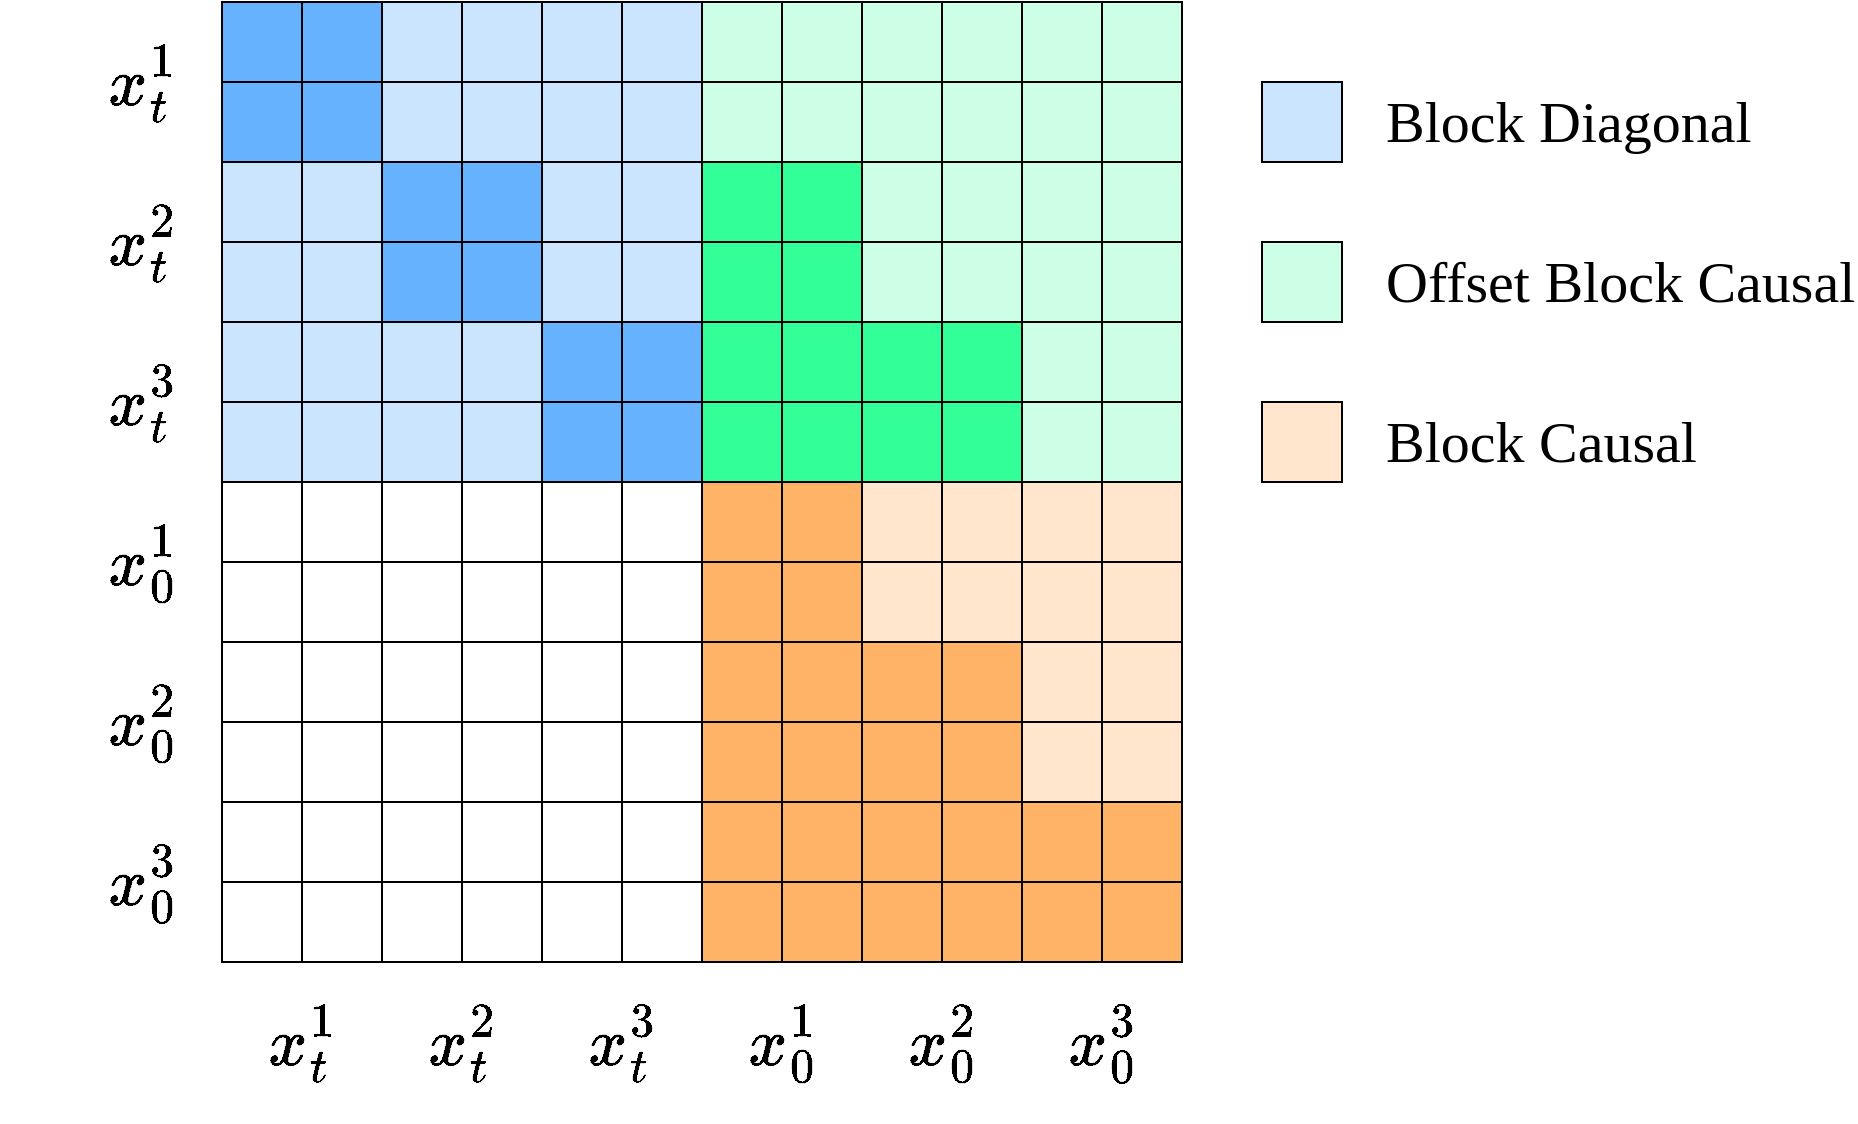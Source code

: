 <mxfile version="28.2.0" pages="3">
  <diagram name="Training-time attention mask" id="mrCKsDTzWILt050IC8Hd">
    <mxGraphModel dx="1385" dy="952" grid="1" gridSize="10" guides="1" tooltips="1" connect="1" arrows="1" fold="0" page="1" pageScale="1" pageWidth="1169" pageHeight="827" math="1" shadow="0">
      <root>
        <mxCell id="0" />
        <mxCell id="1" parent="0" />
        <mxCell id="rE2jyP0h0pLRF4RiZY1M-194" value="$$x_t^1$$" style="text;html=1;align=center;verticalAlign=middle;fontSize=29;" parent="1" vertex="1">
          <mxGeometry x="40" y="40" width="80" height="80" as="geometry" />
        </mxCell>
        <mxCell id="rE2jyP0h0pLRF4RiZY1M-196" value="" style="group" parent="1" vertex="1" connectable="0">
          <mxGeometry x="120" y="40" width="480" height="480" as="geometry" />
        </mxCell>
        <mxCell id="rE2jyP0h0pLRF4RiZY1M-1" value="" style="rounded=0;gradientColor=none;fillStyle=auto;fillColor=#66B2FF;" parent="rE2jyP0h0pLRF4RiZY1M-196" vertex="1">
          <mxGeometry width="40" height="40" as="geometry" />
        </mxCell>
        <mxCell id="rE2jyP0h0pLRF4RiZY1M-2" value="" style="rounded=0;gradientColor=none;fillStyle=auto;fillColor=#66B2FF;" parent="rE2jyP0h0pLRF4RiZY1M-196" vertex="1">
          <mxGeometry x="40" width="40" height="40" as="geometry" />
        </mxCell>
        <mxCell id="rE2jyP0h0pLRF4RiZY1M-6" value="" style="rounded=0;gradientColor=none;fillStyle=auto;fillColor=#CCE5FF;" parent="rE2jyP0h0pLRF4RiZY1M-196" vertex="1">
          <mxGeometry x="80" width="40" height="40" as="geometry" />
        </mxCell>
        <mxCell id="rE2jyP0h0pLRF4RiZY1M-10" value="" style="rounded=0;gradientColor=none;fillStyle=auto;fillColor=#66B2FF;" parent="rE2jyP0h0pLRF4RiZY1M-196" vertex="1">
          <mxGeometry y="40" width="40" height="40" as="geometry" />
        </mxCell>
        <mxCell id="rE2jyP0h0pLRF4RiZY1M-11" value="" style="rounded=0;gradientColor=none;fillStyle=auto;fillColor=#66B2FF;" parent="rE2jyP0h0pLRF4RiZY1M-196" vertex="1">
          <mxGeometry x="40" y="40" width="40" height="40" as="geometry" />
        </mxCell>
        <mxCell id="rE2jyP0h0pLRF4RiZY1M-12" value="" style="rounded=0;gradientColor=none;fillStyle=auto;fillColor=#CCE5FF;" parent="rE2jyP0h0pLRF4RiZY1M-196" vertex="1">
          <mxGeometry x="80" y="40" width="40" height="40" as="geometry" />
        </mxCell>
        <mxCell id="rE2jyP0h0pLRF4RiZY1M-13" value="" style="rounded=0;gradientColor=none;fillStyle=auto;fillColor=#CCE5FF;" parent="rE2jyP0h0pLRF4RiZY1M-196" vertex="1">
          <mxGeometry y="80" width="40" height="40" as="geometry" />
        </mxCell>
        <mxCell id="rE2jyP0h0pLRF4RiZY1M-14" value="" style="rounded=0;gradientColor=none;fillStyle=auto;fillColor=#CCE5FF;" parent="rE2jyP0h0pLRF4RiZY1M-196" vertex="1">
          <mxGeometry x="40" y="80" width="40" height="40" as="geometry" />
        </mxCell>
        <mxCell id="rE2jyP0h0pLRF4RiZY1M-16" value="" style="rounded=0;gradientColor=none;fillStyle=auto;fillColor=#CCE5FF;" parent="rE2jyP0h0pLRF4RiZY1M-196" vertex="1">
          <mxGeometry x="120" width="40" height="40" as="geometry" />
        </mxCell>
        <mxCell id="rE2jyP0h0pLRF4RiZY1M-17" value="" style="rounded=0;gradientColor=none;fillStyle=auto;fillColor=#CCE5FF;" parent="rE2jyP0h0pLRF4RiZY1M-196" vertex="1">
          <mxGeometry x="160" width="40" height="40" as="geometry" />
        </mxCell>
        <mxCell id="rE2jyP0h0pLRF4RiZY1M-18" value="" style="rounded=0;gradientColor=none;fillStyle=auto;fillColor=#CCE5FF;" parent="rE2jyP0h0pLRF4RiZY1M-196" vertex="1">
          <mxGeometry x="200" width="40" height="40" as="geometry" />
        </mxCell>
        <mxCell id="rE2jyP0h0pLRF4RiZY1M-19" value="" style="rounded=0;gradientColor=none;fillStyle=auto;fillColor=#CCE5FF;" parent="rE2jyP0h0pLRF4RiZY1M-196" vertex="1">
          <mxGeometry x="120" y="40" width="40" height="40" as="geometry" />
        </mxCell>
        <mxCell id="rE2jyP0h0pLRF4RiZY1M-20" value="" style="rounded=0;gradientColor=none;fillStyle=auto;fillColor=#CCE5FF;" parent="rE2jyP0h0pLRF4RiZY1M-196" vertex="1">
          <mxGeometry x="160" y="40" width="40" height="40" as="geometry" />
        </mxCell>
        <mxCell id="rE2jyP0h0pLRF4RiZY1M-21" value="" style="rounded=0;gradientColor=none;fillStyle=auto;fillColor=#CCE5FF;" parent="rE2jyP0h0pLRF4RiZY1M-196" vertex="1">
          <mxGeometry x="200" y="40" width="40" height="40" as="geometry" />
        </mxCell>
        <mxCell id="rE2jyP0h0pLRF4RiZY1M-23" value="" style="rounded=0;gradientColor=none;fillStyle=auto;fillColor=#CCE5FF;" parent="rE2jyP0h0pLRF4RiZY1M-196" vertex="1">
          <mxGeometry x="160" y="80" width="40" height="40" as="geometry" />
        </mxCell>
        <mxCell id="rE2jyP0h0pLRF4RiZY1M-24" value="" style="rounded=0;gradientColor=none;fillStyle=auto;fillColor=#CCE5FF;" parent="rE2jyP0h0pLRF4RiZY1M-196" vertex="1">
          <mxGeometry x="200" y="80" width="40" height="40" as="geometry" />
        </mxCell>
        <mxCell id="rE2jyP0h0pLRF4RiZY1M-25" value="" style="rounded=0;gradientColor=none;fillStyle=auto;fillColor=#CCE5FF;" parent="rE2jyP0h0pLRF4RiZY1M-196" vertex="1">
          <mxGeometry y="120" width="40" height="40" as="geometry" />
        </mxCell>
        <mxCell id="rE2jyP0h0pLRF4RiZY1M-26" value="" style="rounded=0;gradientColor=none;fillStyle=auto;fillColor=#CCE5FF;" parent="rE2jyP0h0pLRF4RiZY1M-196" vertex="1">
          <mxGeometry x="40" y="120" width="40" height="40" as="geometry" />
        </mxCell>
        <mxCell id="rE2jyP0h0pLRF4RiZY1M-28" value="" style="rounded=0;gradientColor=none;fillStyle=auto;fillColor=#CCE5FF;" parent="rE2jyP0h0pLRF4RiZY1M-196" vertex="1">
          <mxGeometry y="160" width="40" height="40" as="geometry" />
        </mxCell>
        <mxCell id="rE2jyP0h0pLRF4RiZY1M-29" value="" style="rounded=0;gradientColor=none;fillStyle=auto;fillColor=#CCE5FF;" parent="rE2jyP0h0pLRF4RiZY1M-196" vertex="1">
          <mxGeometry x="40" y="160" width="40" height="40" as="geometry" />
        </mxCell>
        <mxCell id="rE2jyP0h0pLRF4RiZY1M-30" value="" style="rounded=0;gradientColor=none;fillStyle=auto;fillColor=#CCE5FF;" parent="rE2jyP0h0pLRF4RiZY1M-196" vertex="1">
          <mxGeometry x="80" y="160" width="40" height="40" as="geometry" />
        </mxCell>
        <mxCell id="rE2jyP0h0pLRF4RiZY1M-31" value="" style="rounded=0;gradientColor=none;fillStyle=auto;fillColor=#CCE5FF;" parent="rE2jyP0h0pLRF4RiZY1M-196" vertex="1">
          <mxGeometry y="200" width="40" height="40" as="geometry" />
        </mxCell>
        <mxCell id="rE2jyP0h0pLRF4RiZY1M-32" value="" style="rounded=0;gradientColor=none;fillStyle=auto;fillColor=#CCE5FF;" parent="rE2jyP0h0pLRF4RiZY1M-196" vertex="1">
          <mxGeometry x="40" y="200" width="40" height="40" as="geometry" />
        </mxCell>
        <mxCell id="rE2jyP0h0pLRF4RiZY1M-33" value="" style="rounded=0;gradientColor=none;fillStyle=auto;fillColor=#CCE5FF;" parent="rE2jyP0h0pLRF4RiZY1M-196" vertex="1">
          <mxGeometry x="80" y="200" width="40" height="40" as="geometry" />
        </mxCell>
        <mxCell id="rE2jyP0h0pLRF4RiZY1M-35" value="" style="rounded=0;gradientColor=none;fillStyle=auto;fillColor=#CCE5FF;" parent="rE2jyP0h0pLRF4RiZY1M-196" vertex="1">
          <mxGeometry x="160" y="120" width="40" height="40" as="geometry" />
        </mxCell>
        <mxCell id="rE2jyP0h0pLRF4RiZY1M-36" value="" style="rounded=0;gradientColor=none;fillStyle=auto;fillColor=#CCE5FF;" parent="rE2jyP0h0pLRF4RiZY1M-196" vertex="1">
          <mxGeometry x="200" y="120" width="40" height="40" as="geometry" />
        </mxCell>
        <mxCell id="rE2jyP0h0pLRF4RiZY1M-37" value="" style="rounded=0;gradientColor=none;fillStyle=auto;fillColor=#CCE5FF;" parent="rE2jyP0h0pLRF4RiZY1M-196" vertex="1">
          <mxGeometry x="120" y="160" width="40" height="40" as="geometry" />
        </mxCell>
        <mxCell id="rE2jyP0h0pLRF4RiZY1M-40" value="" style="rounded=0;gradientColor=none;fillStyle=auto;fillColor=#CCE5FF;" parent="rE2jyP0h0pLRF4RiZY1M-196" vertex="1">
          <mxGeometry x="120" y="200" width="40" height="40" as="geometry" />
        </mxCell>
        <mxCell id="rE2jyP0h0pLRF4RiZY1M-43" value="" style="rounded=0;fillStyle=auto;fillColor=#CCFFE6;" parent="rE2jyP0h0pLRF4RiZY1M-196" vertex="1">
          <mxGeometry x="240" width="40" height="40" as="geometry" />
        </mxCell>
        <mxCell id="rE2jyP0h0pLRF4RiZY1M-44" value="" style="rounded=0;fillStyle=auto;fillColor=#CCFFE6;" parent="rE2jyP0h0pLRF4RiZY1M-196" vertex="1">
          <mxGeometry x="280" width="40" height="40" as="geometry" />
        </mxCell>
        <mxCell id="rE2jyP0h0pLRF4RiZY1M-45" value="" style="rounded=0;fillStyle=auto;fillColor=#CCFFE6;" parent="rE2jyP0h0pLRF4RiZY1M-196" vertex="1">
          <mxGeometry x="320" width="40" height="40" as="geometry" />
        </mxCell>
        <mxCell id="rE2jyP0h0pLRF4RiZY1M-46" value="" style="rounded=0;fillStyle=auto;fillColor=#CCFFE6;" parent="rE2jyP0h0pLRF4RiZY1M-196" vertex="1">
          <mxGeometry x="240" y="40" width="40" height="40" as="geometry" />
        </mxCell>
        <mxCell id="rE2jyP0h0pLRF4RiZY1M-47" value="" style="rounded=0;fillStyle=auto;fillColor=#CCFFE6;" parent="rE2jyP0h0pLRF4RiZY1M-196" vertex="1">
          <mxGeometry x="280" y="40" width="40" height="40" as="geometry" />
        </mxCell>
        <mxCell id="rE2jyP0h0pLRF4RiZY1M-48" value="" style="rounded=0;fillStyle=auto;fillColor=#CCFFE6;" parent="rE2jyP0h0pLRF4RiZY1M-196" vertex="1">
          <mxGeometry x="320" y="40" width="40" height="40" as="geometry" />
        </mxCell>
        <mxCell id="rE2jyP0h0pLRF4RiZY1M-51" value="" style="rounded=0;fillStyle=auto;fillColor=#CCFFE6;" parent="rE2jyP0h0pLRF4RiZY1M-196" vertex="1">
          <mxGeometry x="320" y="80" width="40" height="40" as="geometry" />
        </mxCell>
        <mxCell id="rE2jyP0h0pLRF4RiZY1M-52" value="" style="rounded=0;fillStyle=auto;fillColor=#CCFFE6;" parent="rE2jyP0h0pLRF4RiZY1M-196" vertex="1">
          <mxGeometry x="360" width="40" height="40" as="geometry" />
        </mxCell>
        <mxCell id="rE2jyP0h0pLRF4RiZY1M-53" value="" style="rounded=0;fillStyle=auto;fillColor=#CCFFE6;" parent="rE2jyP0h0pLRF4RiZY1M-196" vertex="1">
          <mxGeometry x="400" width="40" height="40" as="geometry" />
        </mxCell>
        <mxCell id="rE2jyP0h0pLRF4RiZY1M-54" value="" style="rounded=0;fillStyle=auto;fillColor=#CCFFE6;" parent="rE2jyP0h0pLRF4RiZY1M-196" vertex="1">
          <mxGeometry x="440" width="40" height="40" as="geometry" />
        </mxCell>
        <mxCell id="rE2jyP0h0pLRF4RiZY1M-55" value="" style="rounded=0;fillStyle=auto;fillColor=#CCFFE6;" parent="rE2jyP0h0pLRF4RiZY1M-196" vertex="1">
          <mxGeometry x="360" y="40" width="40" height="40" as="geometry" />
        </mxCell>
        <mxCell id="rE2jyP0h0pLRF4RiZY1M-56" value="" style="rounded=0;fillStyle=auto;fillColor=#CCFFE6;" parent="rE2jyP0h0pLRF4RiZY1M-196" vertex="1">
          <mxGeometry x="400" y="40" width="40" height="40" as="geometry" />
        </mxCell>
        <mxCell id="rE2jyP0h0pLRF4RiZY1M-57" value="" style="rounded=0;fillStyle=auto;fillColor=#CCFFE6;" parent="rE2jyP0h0pLRF4RiZY1M-196" vertex="1">
          <mxGeometry x="440" y="40" width="40" height="40" as="geometry" />
        </mxCell>
        <mxCell id="rE2jyP0h0pLRF4RiZY1M-58" value="" style="rounded=0;fillStyle=auto;fillColor=#CCFFE6;" parent="rE2jyP0h0pLRF4RiZY1M-196" vertex="1">
          <mxGeometry x="360" y="80" width="40" height="40" as="geometry" />
        </mxCell>
        <mxCell id="rE2jyP0h0pLRF4RiZY1M-59" value="" style="rounded=0;fillStyle=auto;fillColor=#CCFFE6;" parent="rE2jyP0h0pLRF4RiZY1M-196" vertex="1">
          <mxGeometry x="400" y="80" width="40" height="40" as="geometry" />
        </mxCell>
        <mxCell id="rE2jyP0h0pLRF4RiZY1M-60" value="" style="rounded=0;fillStyle=auto;fillColor=#CCFFE6;" parent="rE2jyP0h0pLRF4RiZY1M-196" vertex="1">
          <mxGeometry x="440" y="80" width="40" height="40" as="geometry" />
        </mxCell>
        <mxCell id="rE2jyP0h0pLRF4RiZY1M-63" value="" style="rounded=0;fillStyle=auto;fillColor=#CCFFE6;" parent="rE2jyP0h0pLRF4RiZY1M-196" vertex="1">
          <mxGeometry x="320" y="120" width="40" height="40" as="geometry" />
        </mxCell>
        <mxCell id="rE2jyP0h0pLRF4RiZY1M-64" value="" style="rounded=0;fillStyle=auto;fillColor=#33FF99;" parent="rE2jyP0h0pLRF4RiZY1M-196" vertex="1">
          <mxGeometry x="240" y="80" width="40" height="40" as="geometry" />
        </mxCell>
        <mxCell id="rE2jyP0h0pLRF4RiZY1M-70" value="" style="rounded=0;fillStyle=auto;fillColor=#CCFFE6;" parent="rE2jyP0h0pLRF4RiZY1M-196" vertex="1">
          <mxGeometry x="360" y="120" width="40" height="40" as="geometry" />
        </mxCell>
        <mxCell id="rE2jyP0h0pLRF4RiZY1M-71" value="" style="rounded=0;fillStyle=auto;fillColor=#CCFFE6;" parent="rE2jyP0h0pLRF4RiZY1M-196" vertex="1">
          <mxGeometry x="400" y="120" width="40" height="40" as="geometry" />
        </mxCell>
        <mxCell id="rE2jyP0h0pLRF4RiZY1M-72" value="" style="rounded=0;fillStyle=auto;fillColor=#CCFFE6;" parent="rE2jyP0h0pLRF4RiZY1M-196" vertex="1">
          <mxGeometry x="440" y="120" width="40" height="40" as="geometry" />
        </mxCell>
        <mxCell id="rE2jyP0h0pLRF4RiZY1M-74" value="" style="rounded=0;fillStyle=auto;fillColor=#CCFFE6;" parent="rE2jyP0h0pLRF4RiZY1M-196" vertex="1">
          <mxGeometry x="400" y="160" width="40" height="40" as="geometry" />
        </mxCell>
        <mxCell id="rE2jyP0h0pLRF4RiZY1M-75" value="" style="rounded=0;fillStyle=auto;fillColor=#CCFFE6;" parent="rE2jyP0h0pLRF4RiZY1M-196" vertex="1">
          <mxGeometry x="440" y="160" width="40" height="40" as="geometry" />
        </mxCell>
        <mxCell id="rE2jyP0h0pLRF4RiZY1M-77" value="" style="rounded=0;fillStyle=auto;fillColor=#CCFFE6;" parent="rE2jyP0h0pLRF4RiZY1M-196" vertex="1">
          <mxGeometry x="400" y="200" width="40" height="40" as="geometry" />
        </mxCell>
        <mxCell id="rE2jyP0h0pLRF4RiZY1M-78" value="" style="rounded=0;fillStyle=auto;fillColor=#CCFFE6;" parent="rE2jyP0h0pLRF4RiZY1M-196" vertex="1">
          <mxGeometry x="440" y="200" width="40" height="40" as="geometry" />
        </mxCell>
        <mxCell id="rE2jyP0h0pLRF4RiZY1M-79" value="" style="rounded=0;" parent="rE2jyP0h0pLRF4RiZY1M-196" vertex="1">
          <mxGeometry y="240" width="40" height="40" as="geometry" />
        </mxCell>
        <mxCell id="rE2jyP0h0pLRF4RiZY1M-80" value="" style="rounded=0;" parent="rE2jyP0h0pLRF4RiZY1M-196" vertex="1">
          <mxGeometry x="40" y="240" width="40" height="40" as="geometry" />
        </mxCell>
        <mxCell id="rE2jyP0h0pLRF4RiZY1M-81" value="" style="rounded=0;" parent="rE2jyP0h0pLRF4RiZY1M-196" vertex="1">
          <mxGeometry x="80" y="240" width="40" height="40" as="geometry" />
        </mxCell>
        <mxCell id="rE2jyP0h0pLRF4RiZY1M-82" value="" style="rounded=0;" parent="rE2jyP0h0pLRF4RiZY1M-196" vertex="1">
          <mxGeometry y="280" width="40" height="40" as="geometry" />
        </mxCell>
        <mxCell id="rE2jyP0h0pLRF4RiZY1M-83" value="" style="rounded=0;" parent="rE2jyP0h0pLRF4RiZY1M-196" vertex="1">
          <mxGeometry x="40" y="280" width="40" height="40" as="geometry" />
        </mxCell>
        <mxCell id="rE2jyP0h0pLRF4RiZY1M-84" value="" style="rounded=0;" parent="rE2jyP0h0pLRF4RiZY1M-196" vertex="1">
          <mxGeometry x="80" y="280" width="40" height="40" as="geometry" />
        </mxCell>
        <mxCell id="rE2jyP0h0pLRF4RiZY1M-85" value="" style="rounded=0;" parent="rE2jyP0h0pLRF4RiZY1M-196" vertex="1">
          <mxGeometry y="320" width="40" height="40" as="geometry" />
        </mxCell>
        <mxCell id="rE2jyP0h0pLRF4RiZY1M-86" value="" style="rounded=0;" parent="rE2jyP0h0pLRF4RiZY1M-196" vertex="1">
          <mxGeometry x="40" y="320" width="40" height="40" as="geometry" />
        </mxCell>
        <mxCell id="rE2jyP0h0pLRF4RiZY1M-87" value="" style="rounded=0;" parent="rE2jyP0h0pLRF4RiZY1M-196" vertex="1">
          <mxGeometry x="80" y="320" width="40" height="40" as="geometry" />
        </mxCell>
        <mxCell id="rE2jyP0h0pLRF4RiZY1M-88" value="" style="rounded=0;" parent="rE2jyP0h0pLRF4RiZY1M-196" vertex="1">
          <mxGeometry x="120" y="240" width="40" height="40" as="geometry" />
        </mxCell>
        <mxCell id="rE2jyP0h0pLRF4RiZY1M-89" value="" style="rounded=0;" parent="rE2jyP0h0pLRF4RiZY1M-196" vertex="1">
          <mxGeometry x="160" y="240" width="40" height="40" as="geometry" />
        </mxCell>
        <mxCell id="rE2jyP0h0pLRF4RiZY1M-90" value="" style="rounded=0;" parent="rE2jyP0h0pLRF4RiZY1M-196" vertex="1">
          <mxGeometry x="200" y="240" width="40" height="40" as="geometry" />
        </mxCell>
        <mxCell id="rE2jyP0h0pLRF4RiZY1M-91" value="" style="rounded=0;" parent="rE2jyP0h0pLRF4RiZY1M-196" vertex="1">
          <mxGeometry x="120" y="280" width="40" height="40" as="geometry" />
        </mxCell>
        <mxCell id="rE2jyP0h0pLRF4RiZY1M-92" value="" style="rounded=0;" parent="rE2jyP0h0pLRF4RiZY1M-196" vertex="1">
          <mxGeometry x="160" y="280" width="40" height="40" as="geometry" />
        </mxCell>
        <mxCell id="rE2jyP0h0pLRF4RiZY1M-93" value="" style="rounded=0;" parent="rE2jyP0h0pLRF4RiZY1M-196" vertex="1">
          <mxGeometry x="200" y="280" width="40" height="40" as="geometry" />
        </mxCell>
        <mxCell id="rE2jyP0h0pLRF4RiZY1M-94" value="" style="rounded=0;" parent="rE2jyP0h0pLRF4RiZY1M-196" vertex="1">
          <mxGeometry x="120" y="320" width="40" height="40" as="geometry" />
        </mxCell>
        <mxCell id="rE2jyP0h0pLRF4RiZY1M-95" value="" style="rounded=0;" parent="rE2jyP0h0pLRF4RiZY1M-196" vertex="1">
          <mxGeometry x="160" y="320" width="40" height="40" as="geometry" />
        </mxCell>
        <mxCell id="rE2jyP0h0pLRF4RiZY1M-96" value="" style="rounded=0;" parent="rE2jyP0h0pLRF4RiZY1M-196" vertex="1">
          <mxGeometry x="200" y="320" width="40" height="40" as="geometry" />
        </mxCell>
        <mxCell id="rE2jyP0h0pLRF4RiZY1M-97" value="" style="rounded=0;" parent="rE2jyP0h0pLRF4RiZY1M-196" vertex="1">
          <mxGeometry y="360" width="40" height="40" as="geometry" />
        </mxCell>
        <mxCell id="rE2jyP0h0pLRF4RiZY1M-98" value="" style="rounded=0;" parent="rE2jyP0h0pLRF4RiZY1M-196" vertex="1">
          <mxGeometry x="40" y="360" width="40" height="40" as="geometry" />
        </mxCell>
        <mxCell id="rE2jyP0h0pLRF4RiZY1M-99" value="" style="rounded=0;" parent="rE2jyP0h0pLRF4RiZY1M-196" vertex="1">
          <mxGeometry x="80" y="360" width="40" height="40" as="geometry" />
        </mxCell>
        <mxCell id="rE2jyP0h0pLRF4RiZY1M-100" value="" style="rounded=0;" parent="rE2jyP0h0pLRF4RiZY1M-196" vertex="1">
          <mxGeometry y="400" width="40" height="40" as="geometry" />
        </mxCell>
        <mxCell id="rE2jyP0h0pLRF4RiZY1M-101" value="" style="rounded=0;" parent="rE2jyP0h0pLRF4RiZY1M-196" vertex="1">
          <mxGeometry x="40" y="400" width="40" height="40" as="geometry" />
        </mxCell>
        <mxCell id="rE2jyP0h0pLRF4RiZY1M-102" value="" style="rounded=0;" parent="rE2jyP0h0pLRF4RiZY1M-196" vertex="1">
          <mxGeometry x="80" y="400" width="40" height="40" as="geometry" />
        </mxCell>
        <mxCell id="rE2jyP0h0pLRF4RiZY1M-103" value="" style="rounded=0;" parent="rE2jyP0h0pLRF4RiZY1M-196" vertex="1">
          <mxGeometry y="440" width="40" height="40" as="geometry" />
        </mxCell>
        <mxCell id="rE2jyP0h0pLRF4RiZY1M-104" value="" style="rounded=0;" parent="rE2jyP0h0pLRF4RiZY1M-196" vertex="1">
          <mxGeometry x="40" y="440" width="40" height="40" as="geometry" />
        </mxCell>
        <mxCell id="rE2jyP0h0pLRF4RiZY1M-105" value="" style="rounded=0;" parent="rE2jyP0h0pLRF4RiZY1M-196" vertex="1">
          <mxGeometry x="80" y="440" width="40" height="40" as="geometry" />
        </mxCell>
        <mxCell id="rE2jyP0h0pLRF4RiZY1M-106" value="" style="rounded=0;" parent="rE2jyP0h0pLRF4RiZY1M-196" vertex="1">
          <mxGeometry x="120" y="360" width="40" height="40" as="geometry" />
        </mxCell>
        <mxCell id="rE2jyP0h0pLRF4RiZY1M-107" value="" style="rounded=0;" parent="rE2jyP0h0pLRF4RiZY1M-196" vertex="1">
          <mxGeometry x="160" y="360" width="40" height="40" as="geometry" />
        </mxCell>
        <mxCell id="rE2jyP0h0pLRF4RiZY1M-108" value="" style="rounded=0;" parent="rE2jyP0h0pLRF4RiZY1M-196" vertex="1">
          <mxGeometry x="200" y="360" width="40" height="40" as="geometry" />
        </mxCell>
        <mxCell id="rE2jyP0h0pLRF4RiZY1M-109" value="" style="rounded=0;" parent="rE2jyP0h0pLRF4RiZY1M-196" vertex="1">
          <mxGeometry x="120" y="400" width="40" height="40" as="geometry" />
        </mxCell>
        <mxCell id="rE2jyP0h0pLRF4RiZY1M-110" value="" style="rounded=0;" parent="rE2jyP0h0pLRF4RiZY1M-196" vertex="1">
          <mxGeometry x="160" y="400" width="40" height="40" as="geometry" />
        </mxCell>
        <mxCell id="rE2jyP0h0pLRF4RiZY1M-111" value="" style="rounded=0;" parent="rE2jyP0h0pLRF4RiZY1M-196" vertex="1">
          <mxGeometry x="200" y="400" width="40" height="40" as="geometry" />
        </mxCell>
        <mxCell id="rE2jyP0h0pLRF4RiZY1M-112" value="" style="rounded=0;" parent="rE2jyP0h0pLRF4RiZY1M-196" vertex="1">
          <mxGeometry x="120" y="440" width="40" height="40" as="geometry" />
        </mxCell>
        <mxCell id="rE2jyP0h0pLRF4RiZY1M-113" value="" style="rounded=0;" parent="rE2jyP0h0pLRF4RiZY1M-196" vertex="1">
          <mxGeometry x="160" y="440" width="40" height="40" as="geometry" />
        </mxCell>
        <mxCell id="rE2jyP0h0pLRF4RiZY1M-114" value="" style="rounded=0;" parent="rE2jyP0h0pLRF4RiZY1M-196" vertex="1">
          <mxGeometry x="200" y="440" width="40" height="40" as="geometry" />
        </mxCell>
        <mxCell id="rE2jyP0h0pLRF4RiZY1M-115" value="" style="rounded=0;fillColor=#FFB366;" parent="rE2jyP0h0pLRF4RiZY1M-196" vertex="1">
          <mxGeometry x="240" y="240" width="40" height="40" as="geometry" />
        </mxCell>
        <mxCell id="rE2jyP0h0pLRF4RiZY1M-117" value="" style="rounded=0;fillColor=#FFE6CC;" parent="rE2jyP0h0pLRF4RiZY1M-196" vertex="1">
          <mxGeometry x="320" y="240" width="40" height="40" as="geometry" />
        </mxCell>
        <mxCell id="rE2jyP0h0pLRF4RiZY1M-120" value="" style="rounded=0;fillColor=#FFE6CC;" parent="rE2jyP0h0pLRF4RiZY1M-196" vertex="1">
          <mxGeometry x="320" y="280" width="40" height="40" as="geometry" />
        </mxCell>
        <mxCell id="rE2jyP0h0pLRF4RiZY1M-124" value="" style="rounded=0;fillColor=#FFE6CC;" parent="rE2jyP0h0pLRF4RiZY1M-196" vertex="1">
          <mxGeometry x="360" y="240" width="40" height="40" as="geometry" />
        </mxCell>
        <mxCell id="rE2jyP0h0pLRF4RiZY1M-125" value="" style="rounded=0;fillColor=#FFE6CC;" parent="rE2jyP0h0pLRF4RiZY1M-196" vertex="1">
          <mxGeometry x="400" y="240" width="40" height="40" as="geometry" />
        </mxCell>
        <mxCell id="rE2jyP0h0pLRF4RiZY1M-126" value="" style="rounded=0;fillColor=#FFE6CC;" parent="rE2jyP0h0pLRF4RiZY1M-196" vertex="1">
          <mxGeometry x="440" y="240" width="40" height="40" as="geometry" />
        </mxCell>
        <mxCell id="rE2jyP0h0pLRF4RiZY1M-127" value="" style="rounded=0;fillColor=#FFE6CC;" parent="rE2jyP0h0pLRF4RiZY1M-196" vertex="1">
          <mxGeometry x="360" y="280" width="40" height="40" as="geometry" />
        </mxCell>
        <mxCell id="rE2jyP0h0pLRF4RiZY1M-128" value="" style="rounded=0;fillColor=#FFE6CC;" parent="rE2jyP0h0pLRF4RiZY1M-196" vertex="1">
          <mxGeometry x="400" y="280" width="40" height="40" as="geometry" />
        </mxCell>
        <mxCell id="rE2jyP0h0pLRF4RiZY1M-129" value="" style="rounded=0;fillColor=#FFE6CC;" parent="rE2jyP0h0pLRF4RiZY1M-196" vertex="1">
          <mxGeometry x="440" y="280" width="40" height="40" as="geometry" />
        </mxCell>
        <mxCell id="rE2jyP0h0pLRF4RiZY1M-131" value="" style="rounded=0;fillColor=#FFE6CC;" parent="rE2jyP0h0pLRF4RiZY1M-196" vertex="1">
          <mxGeometry x="400" y="320" width="40" height="40" as="geometry" />
        </mxCell>
        <mxCell id="rE2jyP0h0pLRF4RiZY1M-132" value="" style="rounded=0;fillColor=#FFE6CC;" parent="rE2jyP0h0pLRF4RiZY1M-196" vertex="1">
          <mxGeometry x="440" y="320" width="40" height="40" as="geometry" />
        </mxCell>
        <mxCell id="rE2jyP0h0pLRF4RiZY1M-143" value="" style="rounded=0;fillColor=#FFE6CC;" parent="rE2jyP0h0pLRF4RiZY1M-196" vertex="1">
          <mxGeometry x="400" y="360" width="40" height="40" as="geometry" />
        </mxCell>
        <mxCell id="rE2jyP0h0pLRF4RiZY1M-144" value="" style="rounded=0;fillColor=#FFE6CC;" parent="rE2jyP0h0pLRF4RiZY1M-196" vertex="1">
          <mxGeometry x="440" y="360" width="40" height="40" as="geometry" />
        </mxCell>
        <mxCell id="rE2jyP0h0pLRF4RiZY1M-151" value="" style="rounded=0;gradientColor=none;fillStyle=auto;fillColor=#66B2FF;" parent="rE2jyP0h0pLRF4RiZY1M-196" vertex="1">
          <mxGeometry x="80" y="80" width="40" height="40" as="geometry" />
        </mxCell>
        <mxCell id="rE2jyP0h0pLRF4RiZY1M-152" value="" style="rounded=0;gradientColor=none;fillStyle=auto;fillColor=#66B2FF;" parent="rE2jyP0h0pLRF4RiZY1M-196" vertex="1">
          <mxGeometry x="120" y="80" width="40" height="40" as="geometry" />
        </mxCell>
        <mxCell id="rE2jyP0h0pLRF4RiZY1M-153" value="" style="rounded=0;gradientColor=none;fillStyle=auto;fillColor=#66B2FF;" parent="rE2jyP0h0pLRF4RiZY1M-196" vertex="1">
          <mxGeometry x="80" y="120" width="40" height="40" as="geometry" />
        </mxCell>
        <mxCell id="rE2jyP0h0pLRF4RiZY1M-154" value="" style="rounded=0;gradientColor=none;fillStyle=auto;fillColor=#66B2FF;" parent="rE2jyP0h0pLRF4RiZY1M-196" vertex="1">
          <mxGeometry x="120" y="120" width="40" height="40" as="geometry" />
        </mxCell>
        <mxCell id="rE2jyP0h0pLRF4RiZY1M-155" value="" style="rounded=0;gradientColor=none;fillStyle=auto;fillColor=#66B2FF;" parent="rE2jyP0h0pLRF4RiZY1M-196" vertex="1">
          <mxGeometry x="160" y="160" width="40" height="40" as="geometry" />
        </mxCell>
        <mxCell id="rE2jyP0h0pLRF4RiZY1M-156" value="" style="rounded=0;gradientColor=none;fillStyle=auto;fillColor=#66B2FF;" parent="rE2jyP0h0pLRF4RiZY1M-196" vertex="1">
          <mxGeometry x="200" y="160" width="40" height="40" as="geometry" />
        </mxCell>
        <mxCell id="rE2jyP0h0pLRF4RiZY1M-157" value="" style="rounded=0;gradientColor=none;fillStyle=auto;fillColor=#66B2FF;" parent="rE2jyP0h0pLRF4RiZY1M-196" vertex="1">
          <mxGeometry x="160" y="200" width="40" height="40" as="geometry" />
        </mxCell>
        <mxCell id="rE2jyP0h0pLRF4RiZY1M-158" value="" style="rounded=0;gradientColor=none;fillStyle=auto;fillColor=#66B2FF;" parent="rE2jyP0h0pLRF4RiZY1M-196" vertex="1">
          <mxGeometry x="200" y="200" width="40" height="40" as="geometry" />
        </mxCell>
        <mxCell id="rE2jyP0h0pLRF4RiZY1M-159" value="" style="rounded=0;fillStyle=auto;fillColor=#33FF99;" parent="rE2jyP0h0pLRF4RiZY1M-196" vertex="1">
          <mxGeometry x="280" y="80" width="40" height="40" as="geometry" />
        </mxCell>
        <mxCell id="rE2jyP0h0pLRF4RiZY1M-160" value="" style="rounded=0;fillStyle=auto;fillColor=#33FF99;" parent="rE2jyP0h0pLRF4RiZY1M-196" vertex="1">
          <mxGeometry x="240" y="120" width="40" height="40" as="geometry" />
        </mxCell>
        <mxCell id="rE2jyP0h0pLRF4RiZY1M-161" value="" style="rounded=0;fillStyle=auto;fillColor=#33FF99;" parent="rE2jyP0h0pLRF4RiZY1M-196" vertex="1">
          <mxGeometry x="280" y="120" width="40" height="40" as="geometry" />
        </mxCell>
        <mxCell id="rE2jyP0h0pLRF4RiZY1M-162" value="" style="rounded=0;fillStyle=auto;fillColor=#33FF99;" parent="rE2jyP0h0pLRF4RiZY1M-196" vertex="1">
          <mxGeometry x="240" y="160" width="40" height="40" as="geometry" />
        </mxCell>
        <mxCell id="rE2jyP0h0pLRF4RiZY1M-163" value="" style="rounded=0;fillStyle=auto;fillColor=#33FF99;" parent="rE2jyP0h0pLRF4RiZY1M-196" vertex="1">
          <mxGeometry x="280" y="160" width="40" height="40" as="geometry" />
        </mxCell>
        <mxCell id="rE2jyP0h0pLRF4RiZY1M-164" value="" style="rounded=0;fillStyle=auto;fillColor=#33FF99;" parent="rE2jyP0h0pLRF4RiZY1M-196" vertex="1">
          <mxGeometry x="240" y="200" width="40" height="40" as="geometry" />
        </mxCell>
        <mxCell id="rE2jyP0h0pLRF4RiZY1M-165" value="" style="rounded=0;fillStyle=auto;fillColor=#33FF99;" parent="rE2jyP0h0pLRF4RiZY1M-196" vertex="1">
          <mxGeometry x="280" y="200" width="40" height="40" as="geometry" />
        </mxCell>
        <mxCell id="rE2jyP0h0pLRF4RiZY1M-166" value="" style="rounded=0;fillStyle=auto;fillColor=#33FF99;" parent="rE2jyP0h0pLRF4RiZY1M-196" vertex="1">
          <mxGeometry x="320" y="160" width="40" height="40" as="geometry" />
        </mxCell>
        <mxCell id="rE2jyP0h0pLRF4RiZY1M-167" value="" style="rounded=0;fillStyle=auto;fillColor=#33FF99;" parent="rE2jyP0h0pLRF4RiZY1M-196" vertex="1">
          <mxGeometry x="360" y="160" width="40" height="40" as="geometry" />
        </mxCell>
        <mxCell id="rE2jyP0h0pLRF4RiZY1M-168" value="" style="rounded=0;fillStyle=auto;fillColor=#33FF99;" parent="rE2jyP0h0pLRF4RiZY1M-196" vertex="1">
          <mxGeometry x="320" y="200" width="40" height="40" as="geometry" />
        </mxCell>
        <mxCell id="rE2jyP0h0pLRF4RiZY1M-169" value="" style="rounded=0;fillStyle=auto;fillColor=#33FF99;" parent="rE2jyP0h0pLRF4RiZY1M-196" vertex="1">
          <mxGeometry x="360" y="200" width="40" height="40" as="geometry" />
        </mxCell>
        <mxCell id="rE2jyP0h0pLRF4RiZY1M-170" value="" style="rounded=0;fillColor=#FFB366;" parent="rE2jyP0h0pLRF4RiZY1M-196" vertex="1">
          <mxGeometry x="280" y="240" width="40" height="40" as="geometry" />
        </mxCell>
        <mxCell id="rE2jyP0h0pLRF4RiZY1M-171" value="" style="rounded=0;fillColor=#FFB366;" parent="rE2jyP0h0pLRF4RiZY1M-196" vertex="1">
          <mxGeometry x="240" y="280" width="40" height="40" as="geometry" />
        </mxCell>
        <mxCell id="rE2jyP0h0pLRF4RiZY1M-172" value="" style="rounded=0;fillColor=#FFB366;" parent="rE2jyP0h0pLRF4RiZY1M-196" vertex="1">
          <mxGeometry x="280" y="280" width="40" height="40" as="geometry" />
        </mxCell>
        <mxCell id="rE2jyP0h0pLRF4RiZY1M-173" value="" style="rounded=0;fillColor=#FFB366;" parent="rE2jyP0h0pLRF4RiZY1M-196" vertex="1">
          <mxGeometry x="240" y="320" width="40" height="40" as="geometry" />
        </mxCell>
        <mxCell id="rE2jyP0h0pLRF4RiZY1M-174" value="" style="rounded=0;fillColor=#FFB366;" parent="rE2jyP0h0pLRF4RiZY1M-196" vertex="1">
          <mxGeometry x="280" y="320" width="40" height="40" as="geometry" />
        </mxCell>
        <mxCell id="rE2jyP0h0pLRF4RiZY1M-175" value="" style="rounded=0;fillColor=#FFB366;" parent="rE2jyP0h0pLRF4RiZY1M-196" vertex="1">
          <mxGeometry x="240" y="360" width="40" height="40" as="geometry" />
        </mxCell>
        <mxCell id="rE2jyP0h0pLRF4RiZY1M-176" value="" style="rounded=0;fillColor=#FFB366;" parent="rE2jyP0h0pLRF4RiZY1M-196" vertex="1">
          <mxGeometry x="280" y="360" width="40" height="40" as="geometry" />
        </mxCell>
        <mxCell id="rE2jyP0h0pLRF4RiZY1M-177" value="" style="rounded=0;fillColor=#FFB366;" parent="rE2jyP0h0pLRF4RiZY1M-196" vertex="1">
          <mxGeometry x="320" y="320" width="40" height="40" as="geometry" />
        </mxCell>
        <mxCell id="rE2jyP0h0pLRF4RiZY1M-178" value="" style="rounded=0;fillColor=#FFB366;" parent="rE2jyP0h0pLRF4RiZY1M-196" vertex="1">
          <mxGeometry x="360" y="320" width="40" height="40" as="geometry" />
        </mxCell>
        <mxCell id="rE2jyP0h0pLRF4RiZY1M-179" value="" style="rounded=0;fillColor=#FFB366;" parent="rE2jyP0h0pLRF4RiZY1M-196" vertex="1">
          <mxGeometry x="320" y="360" width="40" height="40" as="geometry" />
        </mxCell>
        <mxCell id="rE2jyP0h0pLRF4RiZY1M-180" value="" style="rounded=0;fillColor=#FFB366;" parent="rE2jyP0h0pLRF4RiZY1M-196" vertex="1">
          <mxGeometry x="360" y="360" width="40" height="40" as="geometry" />
        </mxCell>
        <mxCell id="rE2jyP0h0pLRF4RiZY1M-181" value="" style="rounded=0;fillColor=#FFB366;" parent="rE2jyP0h0pLRF4RiZY1M-196" vertex="1">
          <mxGeometry x="240" y="400" width="40" height="40" as="geometry" />
        </mxCell>
        <mxCell id="rE2jyP0h0pLRF4RiZY1M-182" value="" style="rounded=0;fillColor=#FFB366;" parent="rE2jyP0h0pLRF4RiZY1M-196" vertex="1">
          <mxGeometry x="280" y="400" width="40" height="40" as="geometry" />
        </mxCell>
        <mxCell id="rE2jyP0h0pLRF4RiZY1M-183" value="" style="rounded=0;fillColor=#FFB366;" parent="rE2jyP0h0pLRF4RiZY1M-196" vertex="1">
          <mxGeometry x="240" y="440" width="40" height="40" as="geometry" />
        </mxCell>
        <mxCell id="rE2jyP0h0pLRF4RiZY1M-184" value="" style="rounded=0;fillColor=#FFB366;" parent="rE2jyP0h0pLRF4RiZY1M-196" vertex="1">
          <mxGeometry x="280" y="440" width="40" height="40" as="geometry" />
        </mxCell>
        <mxCell id="rE2jyP0h0pLRF4RiZY1M-185" value="" style="rounded=0;fillColor=#FFB366;" parent="rE2jyP0h0pLRF4RiZY1M-196" vertex="1">
          <mxGeometry x="320" y="400" width="40" height="40" as="geometry" />
        </mxCell>
        <mxCell id="rE2jyP0h0pLRF4RiZY1M-186" value="" style="rounded=0;fillColor=#FFB366;" parent="rE2jyP0h0pLRF4RiZY1M-196" vertex="1">
          <mxGeometry x="360" y="400" width="40" height="40" as="geometry" />
        </mxCell>
        <mxCell id="rE2jyP0h0pLRF4RiZY1M-187" value="" style="rounded=0;fillColor=#FFB366;" parent="rE2jyP0h0pLRF4RiZY1M-196" vertex="1">
          <mxGeometry x="320" y="440" width="40" height="40" as="geometry" />
        </mxCell>
        <mxCell id="rE2jyP0h0pLRF4RiZY1M-188" value="" style="rounded=0;fillColor=#FFB366;" parent="rE2jyP0h0pLRF4RiZY1M-196" vertex="1">
          <mxGeometry x="360" y="440" width="40" height="40" as="geometry" />
        </mxCell>
        <mxCell id="rE2jyP0h0pLRF4RiZY1M-189" value="" style="rounded=0;fillColor=#FFB366;" parent="rE2jyP0h0pLRF4RiZY1M-196" vertex="1">
          <mxGeometry x="400" y="400" width="40" height="40" as="geometry" />
        </mxCell>
        <mxCell id="rE2jyP0h0pLRF4RiZY1M-190" value="" style="rounded=0;fillColor=#FFB366;" parent="rE2jyP0h0pLRF4RiZY1M-196" vertex="1">
          <mxGeometry x="440" y="400" width="40" height="40" as="geometry" />
        </mxCell>
        <mxCell id="rE2jyP0h0pLRF4RiZY1M-191" value="" style="rounded=0;fillColor=#FFB366;" parent="rE2jyP0h0pLRF4RiZY1M-196" vertex="1">
          <mxGeometry x="400" y="440" width="40" height="40" as="geometry" />
        </mxCell>
        <mxCell id="rE2jyP0h0pLRF4RiZY1M-192" value="" style="rounded=0;fillColor=#FFB366;" parent="rE2jyP0h0pLRF4RiZY1M-196" vertex="1">
          <mxGeometry x="440" y="440" width="40" height="40" as="geometry" />
        </mxCell>
        <mxCell id="rE2jyP0h0pLRF4RiZY1M-197" value="" style="rounded=0;gradientColor=none;fillStyle=auto;fillColor=#CCE5FF;" parent="1" vertex="1">
          <mxGeometry x="640" y="80" width="40" height="40" as="geometry" />
        </mxCell>
        <mxCell id="rE2jyP0h0pLRF4RiZY1M-199" value="" style="rounded=0;fillStyle=auto;fillColor=#CCFFE6;" parent="1" vertex="1">
          <mxGeometry x="640" y="160" width="40" height="40" as="geometry" />
        </mxCell>
        <mxCell id="rE2jyP0h0pLRF4RiZY1M-200" value="" style="rounded=0;fillColor=#FFE6CC;" parent="1" vertex="1">
          <mxGeometry x="640" y="240" width="40" height="40" as="geometry" />
        </mxCell>
        <mxCell id="rE2jyP0h0pLRF4RiZY1M-201" value="$$x_t^2$$" style="text;html=1;align=center;verticalAlign=middle;fontSize=29;" parent="1" vertex="1">
          <mxGeometry x="40" y="120" width="80" height="80" as="geometry" />
        </mxCell>
        <mxCell id="rE2jyP0h0pLRF4RiZY1M-202" value="$$x_t^3$$" style="text;html=1;align=center;verticalAlign=middle;fontSize=29;" parent="1" vertex="1">
          <mxGeometry x="40" y="200" width="80" height="80" as="geometry" />
        </mxCell>
        <mxCell id="rE2jyP0h0pLRF4RiZY1M-203" value="&lt;div&gt;$$x_0^1$$&lt;/div&gt;" style="text;html=1;align=center;verticalAlign=middle;fontSize=29;" parent="1" vertex="1">
          <mxGeometry x="40" y="280" width="80" height="80" as="geometry" />
        </mxCell>
        <mxCell id="rE2jyP0h0pLRF4RiZY1M-204" value="$$x_0^2$$" style="text;html=1;align=center;verticalAlign=middle;fontSize=29;" parent="1" vertex="1">
          <mxGeometry x="40" y="360" width="80" height="80" as="geometry" />
        </mxCell>
        <mxCell id="rE2jyP0h0pLRF4RiZY1M-205" value="$$x_0^3$$" style="text;html=1;align=center;verticalAlign=middle;fontSize=29;" parent="1" vertex="1">
          <mxGeometry x="40" y="440" width="80" height="80" as="geometry" />
        </mxCell>
        <mxCell id="rE2jyP0h0pLRF4RiZY1M-206" value="$$x_t^1$$" style="text;html=1;align=center;verticalAlign=middle;fontSize=29;" parent="1" vertex="1">
          <mxGeometry x="120" y="520" width="80" height="80" as="geometry" />
        </mxCell>
        <mxCell id="rE2jyP0h0pLRF4RiZY1M-207" value="$$x_t^2$$" style="text;html=1;align=center;verticalAlign=middle;fontSize=29;" parent="1" vertex="1">
          <mxGeometry x="200" y="520" width="80" height="80" as="geometry" />
        </mxCell>
        <mxCell id="rE2jyP0h0pLRF4RiZY1M-208" value="$$x_t^3$$" style="text;html=1;align=center;verticalAlign=middle;fontSize=29;" parent="1" vertex="1">
          <mxGeometry x="280" y="520" width="80" height="80" as="geometry" />
        </mxCell>
        <mxCell id="rE2jyP0h0pLRF4RiZY1M-209" value="&lt;div&gt;$$x_0^1$$&lt;/div&gt;" style="text;html=1;align=center;verticalAlign=middle;fontSize=29;" parent="1" vertex="1">
          <mxGeometry x="360" y="520" width="80" height="80" as="geometry" />
        </mxCell>
        <mxCell id="rE2jyP0h0pLRF4RiZY1M-210" value="$$x_0^2$$" style="text;html=1;align=center;verticalAlign=middle;fontSize=29;" parent="1" vertex="1">
          <mxGeometry x="440" y="520" width="80" height="80" as="geometry" />
        </mxCell>
        <mxCell id="rE2jyP0h0pLRF4RiZY1M-211" value="$$x_0^3$$" style="text;html=1;align=center;verticalAlign=middle;fontSize=29;" parent="1" vertex="1">
          <mxGeometry x="520" y="520" width="80" height="80" as="geometry" />
        </mxCell>
        <mxCell id="rE2jyP0h0pLRF4RiZY1M-212" value="&lt;font face=&quot;Times New Roman&quot;&gt;Block Diagonal&lt;/font&gt;" style="text;html=1;align=left;verticalAlign=middle;fontSize=29;" parent="1" vertex="1">
          <mxGeometry x="700" y="80" width="180" height="40" as="geometry" />
        </mxCell>
        <mxCell id="rE2jyP0h0pLRF4RiZY1M-213" value="&lt;font face=&quot;Times New Roman&quot;&gt;Offset Block Causal&lt;/font&gt;" style="text;html=1;align=left;verticalAlign=middle;fontSize=29;" parent="1" vertex="1">
          <mxGeometry x="700" y="160" width="180" height="40" as="geometry" />
        </mxCell>
        <mxCell id="rE2jyP0h0pLRF4RiZY1M-214" value="&lt;font face=&quot;Times New Roman&quot;&gt;Block Causal&lt;/font&gt;" style="text;html=1;align=left;verticalAlign=middle;fontSize=29;" parent="1" vertex="1">
          <mxGeometry x="700" y="240" width="180" height="40" as="geometry" />
        </mxCell>
      </root>
    </mxGraphModel>
  </diagram>
  <diagram id="SFPL0ogDIlJZyXQt88G4" name="Inference-time attention mask">
    <mxGraphModel dx="1385" dy="952" grid="1" gridSize="10" guides="1" tooltips="1" connect="1" arrows="1" fold="1" page="1" pageScale="1" pageWidth="1169" pageHeight="827" math="1" shadow="0">
      <root>
        <mxCell id="0" />
        <mxCell id="1" parent="0" />
        <mxCell id="VwSuklPjljDMKvAq9zAE-37" value="&lt;div&gt;$$x_0^1$$&lt;/div&gt;" style="text;html=1;align=center;verticalAlign=middle;fontSize=29;" vertex="1" parent="1">
          <mxGeometry x="160" y="520" width="80" height="80" as="geometry" />
        </mxCell>
        <mxCell id="VwSuklPjljDMKvAq9zAE-38" value="$$x_0^2$$" style="text;html=1;align=center;verticalAlign=middle;fontSize=29;" vertex="1" parent="1">
          <mxGeometry x="320" y="520" width="80" height="80" as="geometry" />
        </mxCell>
        <mxCell id="VwSuklPjljDMKvAq9zAE-39" value="$$x_t^3$$" style="text;html=1;align=center;verticalAlign=middle;fontSize=29;" vertex="1" parent="1">
          <mxGeometry x="480" y="520" width="80" height="80" as="geometry" />
        </mxCell>
        <mxCell id="tHIaPe8n0WpGzTgxxik5-1" value="&lt;div&gt;$$x_0^1$$&lt;/div&gt;" style="text;html=1;align=center;verticalAlign=middle;fontSize=29;" vertex="1" parent="1">
          <mxGeometry x="40" y="70" width="80" height="80" as="geometry" />
        </mxCell>
        <mxCell id="tHIaPe8n0WpGzTgxxik5-2" value="$$x_0^2$$" style="text;html=1;align=center;verticalAlign=middle;fontSize=29;" vertex="1" parent="1">
          <mxGeometry x="40" y="240" width="80" height="80" as="geometry" />
        </mxCell>
        <mxCell id="tHIaPe8n0WpGzTgxxik5-3" value="$$x_t^3$$" style="text;html=1;align=center;verticalAlign=middle;fontSize=29;" vertex="1" parent="1">
          <mxGeometry x="40" y="400" width="80" height="80" as="geometry" />
        </mxCell>
        <mxCell id="tHIaPe8n0WpGzTgxxik5-4" value="" style="rounded=0;fillColor=#FFCCFF;" vertex="1" parent="1">
          <mxGeometry x="640" y="80" width="40" height="40" as="geometry" />
        </mxCell>
        <mxCell id="tHIaPe8n0WpGzTgxxik5-5" value="" style="rounded=0;fillColor=#FFCC99;" vertex="1" parent="1">
          <mxGeometry x="640" y="160" width="40" height="40" as="geometry" />
        </mxCell>
        <mxCell id="tHIaPe8n0WpGzTgxxik5-6" value="" style="rounded=0;fillColor=#FFB366;" vertex="1" parent="1">
          <mxGeometry x="640" y="240" width="40" height="40" as="geometry" />
        </mxCell>
        <mxCell id="b8rIkGNmeGh8yhFmV10Z-1" value="" style="group" vertex="1" connectable="0" parent="1">
          <mxGeometry x="120" y="40" width="480" height="480" as="geometry" />
        </mxCell>
        <mxCell id="VwSuklPjljDMKvAq9zAE-1" value="" style="rounded=0;fillColor=#FFCCFF;" vertex="1" parent="b8rIkGNmeGh8yhFmV10Z-1">
          <mxGeometry width="80" height="80" as="geometry" />
        </mxCell>
        <mxCell id="VwSuklPjljDMKvAq9zAE-2" value="" style="rounded=0;fillColor=none;" vertex="1" parent="b8rIkGNmeGh8yhFmV10Z-1">
          <mxGeometry x="160" width="80" height="80" as="geometry" />
        </mxCell>
        <mxCell id="VwSuklPjljDMKvAq9zAE-3" value="" style="rounded=0;fillColor=none;" vertex="1" parent="b8rIkGNmeGh8yhFmV10Z-1">
          <mxGeometry x="160" y="80" width="80" height="80" as="geometry" />
        </mxCell>
        <mxCell id="VwSuklPjljDMKvAq9zAE-4" value="" style="rounded=0;fillColor=none;" vertex="1" parent="b8rIkGNmeGh8yhFmV10Z-1">
          <mxGeometry x="240" width="80" height="80" as="geometry" />
        </mxCell>
        <mxCell id="VwSuklPjljDMKvAq9zAE-5" value="" style="rounded=0;fillColor=none;" vertex="1" parent="b8rIkGNmeGh8yhFmV10Z-1">
          <mxGeometry x="320" width="80" height="80" as="geometry" />
        </mxCell>
        <mxCell id="VwSuklPjljDMKvAq9zAE-6" value="" style="rounded=0;fillColor=none;" vertex="1" parent="b8rIkGNmeGh8yhFmV10Z-1">
          <mxGeometry x="400" width="80" height="80" as="geometry" />
        </mxCell>
        <mxCell id="VwSuklPjljDMKvAq9zAE-7" value="" style="rounded=0;fillColor=none;" vertex="1" parent="b8rIkGNmeGh8yhFmV10Z-1">
          <mxGeometry x="240" y="80" width="80" height="80" as="geometry" />
        </mxCell>
        <mxCell id="VwSuklPjljDMKvAq9zAE-8" value="" style="rounded=0;fillColor=none;" vertex="1" parent="b8rIkGNmeGh8yhFmV10Z-1">
          <mxGeometry x="320" y="80" width="80" height="80" as="geometry" />
        </mxCell>
        <mxCell id="VwSuklPjljDMKvAq9zAE-9" value="" style="rounded=0;fillColor=none;" vertex="1" parent="b8rIkGNmeGh8yhFmV10Z-1">
          <mxGeometry x="400" y="80" width="80" height="80" as="geometry" />
        </mxCell>
        <mxCell id="VwSuklPjljDMKvAq9zAE-10" value="" style="rounded=0;fillColor=none;" vertex="1" parent="b8rIkGNmeGh8yhFmV10Z-1">
          <mxGeometry x="320" y="160" width="80" height="80" as="geometry" />
        </mxCell>
        <mxCell id="VwSuklPjljDMKvAq9zAE-11" value="" style="rounded=0;fillColor=none;" vertex="1" parent="b8rIkGNmeGh8yhFmV10Z-1">
          <mxGeometry x="400" y="160" width="80" height="80" as="geometry" />
        </mxCell>
        <mxCell id="VwSuklPjljDMKvAq9zAE-12" value="" style="rounded=0;fillColor=none;" vertex="1" parent="b8rIkGNmeGh8yhFmV10Z-1">
          <mxGeometry x="320" y="240" width="80" height="80" as="geometry" />
        </mxCell>
        <mxCell id="VwSuklPjljDMKvAq9zAE-13" value="" style="rounded=0;fillColor=none;" vertex="1" parent="b8rIkGNmeGh8yhFmV10Z-1">
          <mxGeometry x="400" y="240" width="80" height="80" as="geometry" />
        </mxCell>
        <mxCell id="VwSuklPjljDMKvAq9zAE-14" value="" style="rounded=0;fillColor=#FFCCFF;" vertex="1" parent="b8rIkGNmeGh8yhFmV10Z-1">
          <mxGeometry x="80" width="80" height="80" as="geometry" />
        </mxCell>
        <mxCell id="VwSuklPjljDMKvAq9zAE-15" value="" style="rounded=0;fillColor=#FFCCFF;" vertex="1" parent="b8rIkGNmeGh8yhFmV10Z-1">
          <mxGeometry y="80" width="80" height="80" as="geometry" />
        </mxCell>
        <mxCell id="VwSuklPjljDMKvAq9zAE-16" value="" style="rounded=0;fillColor=#FFCCFF;" vertex="1" parent="b8rIkGNmeGh8yhFmV10Z-1">
          <mxGeometry x="80" y="80" width="80" height="80" as="geometry" />
        </mxCell>
        <mxCell id="VwSuklPjljDMKvAq9zAE-17" value="" style="rounded=0;fillColor=#FFCCFF;" vertex="1" parent="b8rIkGNmeGh8yhFmV10Z-1">
          <mxGeometry y="160" width="80" height="80" as="geometry" />
        </mxCell>
        <mxCell id="VwSuklPjljDMKvAq9zAE-18" value="" style="rounded=0;fillColor=#FFCCFF;" vertex="1" parent="b8rIkGNmeGh8yhFmV10Z-1">
          <mxGeometry x="80" y="160" width="80" height="80" as="geometry" />
        </mxCell>
        <mxCell id="VwSuklPjljDMKvAq9zAE-19" value="" style="rounded=0;fillColor=#FFCCFF;" vertex="1" parent="b8rIkGNmeGh8yhFmV10Z-1">
          <mxGeometry y="240" width="80" height="80" as="geometry" />
        </mxCell>
        <mxCell id="VwSuklPjljDMKvAq9zAE-20" value="" style="rounded=0;fillColor=#FFCCFF;" vertex="1" parent="b8rIkGNmeGh8yhFmV10Z-1">
          <mxGeometry x="80" y="240" width="80" height="80" as="geometry" />
        </mxCell>
        <mxCell id="VwSuklPjljDMKvAq9zAE-21" value="" style="rounded=0;fillColor=#FFCCFF;" vertex="1" parent="b8rIkGNmeGh8yhFmV10Z-1">
          <mxGeometry x="160" y="160" width="80" height="80" as="geometry" />
        </mxCell>
        <mxCell id="VwSuklPjljDMKvAq9zAE-22" value="" style="rounded=0;fillColor=#FFCCFF;" vertex="1" parent="b8rIkGNmeGh8yhFmV10Z-1">
          <mxGeometry x="240" y="160" width="80" height="80" as="geometry" />
        </mxCell>
        <mxCell id="VwSuklPjljDMKvAq9zAE-23" value="" style="rounded=0;fillColor=#FFCCFF;" vertex="1" parent="b8rIkGNmeGh8yhFmV10Z-1">
          <mxGeometry x="160" y="240" width="80" height="80" as="geometry" />
        </mxCell>
        <mxCell id="VwSuklPjljDMKvAq9zAE-24" value="" style="rounded=0;fillColor=#FFCCFF;" vertex="1" parent="b8rIkGNmeGh8yhFmV10Z-1">
          <mxGeometry x="240" y="240" width="80" height="80" as="geometry" />
        </mxCell>
        <mxCell id="VwSuklPjljDMKvAq9zAE-25" value="" style="rounded=0;fillColor=#FFCC99;" vertex="1" parent="b8rIkGNmeGh8yhFmV10Z-1">
          <mxGeometry y="320" width="80" height="80" as="geometry" />
        </mxCell>
        <mxCell id="VwSuklPjljDMKvAq9zAE-26" value="" style="rounded=0;fillColor=#FFCC99;" vertex="1" parent="b8rIkGNmeGh8yhFmV10Z-1">
          <mxGeometry x="80" y="320" width="80" height="80" as="geometry" />
        </mxCell>
        <mxCell id="VwSuklPjljDMKvAq9zAE-27" value="" style="rounded=0;fillColor=#FFCC99;" vertex="1" parent="b8rIkGNmeGh8yhFmV10Z-1">
          <mxGeometry y="400" width="80" height="80" as="geometry" />
        </mxCell>
        <mxCell id="VwSuklPjljDMKvAq9zAE-28" value="" style="rounded=0;fillColor=#FFCC99;" vertex="1" parent="b8rIkGNmeGh8yhFmV10Z-1">
          <mxGeometry x="80" y="400" width="80" height="80" as="geometry" />
        </mxCell>
        <mxCell id="VwSuklPjljDMKvAq9zAE-29" value="" style="rounded=0;fillColor=#FFCC99;" vertex="1" parent="b8rIkGNmeGh8yhFmV10Z-1">
          <mxGeometry x="160" y="320" width="80" height="80" as="geometry" />
        </mxCell>
        <mxCell id="VwSuklPjljDMKvAq9zAE-30" value="" style="rounded=0;fillColor=#FFCC99;" vertex="1" parent="b8rIkGNmeGh8yhFmV10Z-1">
          <mxGeometry x="240" y="320" width="80" height="80" as="geometry" />
        </mxCell>
        <mxCell id="VwSuklPjljDMKvAq9zAE-31" value="" style="rounded=0;fillColor=#FFCC99;" vertex="1" parent="b8rIkGNmeGh8yhFmV10Z-1">
          <mxGeometry x="160" y="400" width="80" height="80" as="geometry" />
        </mxCell>
        <mxCell id="VwSuklPjljDMKvAq9zAE-32" value="" style="rounded=0;fillColor=#FFCC99;" vertex="1" parent="b8rIkGNmeGh8yhFmV10Z-1">
          <mxGeometry x="240" y="400" width="80" height="80" as="geometry" />
        </mxCell>
        <mxCell id="VwSuklPjljDMKvAq9zAE-33" value="" style="rounded=0;fillColor=#FFB366;" vertex="1" parent="b8rIkGNmeGh8yhFmV10Z-1">
          <mxGeometry x="320" y="320" width="80" height="80" as="geometry" />
        </mxCell>
        <mxCell id="VwSuklPjljDMKvAq9zAE-34" value="" style="rounded=0;fillColor=#FFB366;" vertex="1" parent="b8rIkGNmeGh8yhFmV10Z-1">
          <mxGeometry x="400" y="320" width="80" height="80" as="geometry" />
        </mxCell>
        <mxCell id="VwSuklPjljDMKvAq9zAE-35" value="" style="rounded=0;fillColor=#FFB366;" vertex="1" parent="b8rIkGNmeGh8yhFmV10Z-1">
          <mxGeometry x="320" y="400" width="80" height="80" as="geometry" />
        </mxCell>
        <mxCell id="VwSuklPjljDMKvAq9zAE-36" value="" style="rounded=0;fillColor=#FFB366;" vertex="1" parent="b8rIkGNmeGh8yhFmV10Z-1">
          <mxGeometry x="400" y="400" width="80" height="80" as="geometry" />
        </mxCell>
        <mxCell id="0aervZrcC1UVJmXJ-vZ2-1" value="&lt;font face=&quot;Times New Roman&quot;&gt;Cached KV&lt;/font&gt;" style="text;html=1;align=left;verticalAlign=middle;fontSize=29;" vertex="1" parent="1">
          <mxGeometry x="700" y="80" width="180" height="40" as="geometry" />
        </mxCell>
        <mxCell id="0aervZrcC1UVJmXJ-vZ2-2" value="&lt;font face=&quot;Times New Roman&quot;&gt;Q Compute with Cached KV&lt;/font&gt;" style="text;html=1;align=left;verticalAlign=middle;fontSize=29;" vertex="1" parent="1">
          <mxGeometry x="700" y="160" width="180" height="40" as="geometry" />
        </mxCell>
        <mxCell id="0aervZrcC1UVJmXJ-vZ2-3" value="&lt;font face=&quot;Times New Roman&quot;&gt;Compute Q, K, V&lt;/font&gt;" style="text;html=1;align=left;verticalAlign=middle;fontSize=29;" vertex="1" parent="1">
          <mxGeometry x="700" y="240" width="180" height="40" as="geometry" />
        </mxCell>
      </root>
    </mxGraphModel>
  </diagram>
  <diagram id="WHnq7yTZu5tbZ8tHj3C4" name="Page-3">
    <mxGraphModel grid="1" page="1" gridSize="10" guides="1" tooltips="1" connect="1" arrows="1" fold="1" pageScale="1" pageWidth="850" pageHeight="1100" math="1" shadow="0">
      <root>
        <mxCell id="0" />
        <mxCell id="1" parent="0" />
      </root>
    </mxGraphModel>
  </diagram>
</mxfile>
